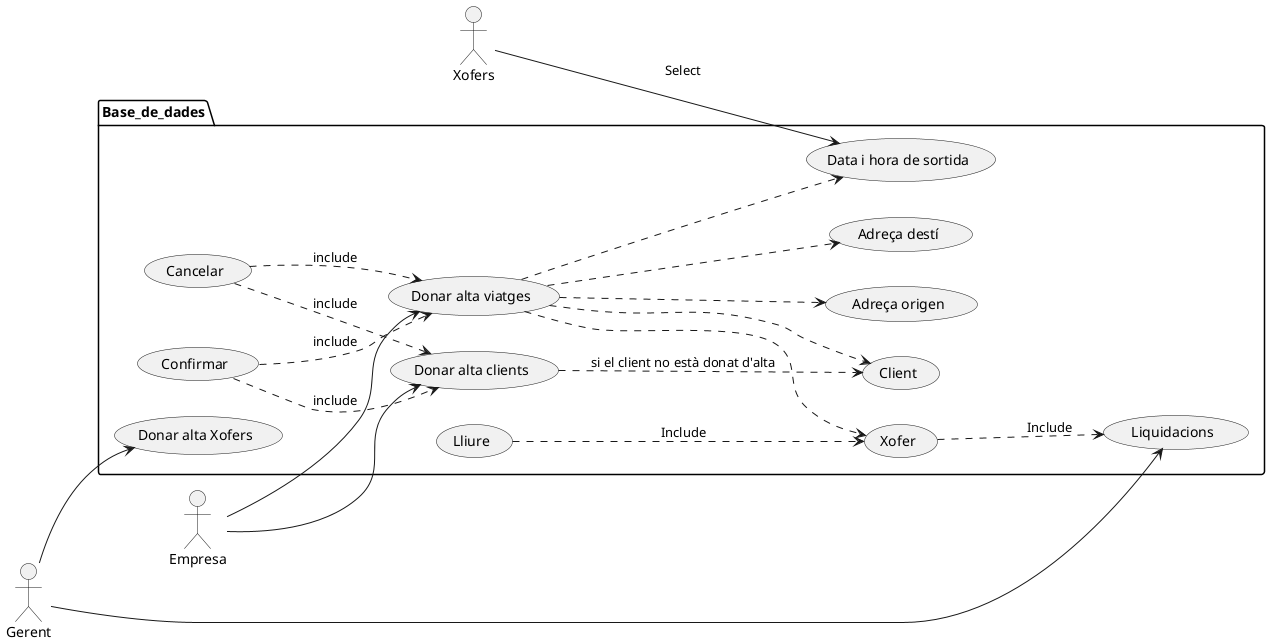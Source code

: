 @startuml

left to right direction

:Empresa:
:Xofers:
:Gerent:

package Base_de_dades{
    (Donar alta clients) as Alta
    (Donar alta viatges) as Viatges
    (Client) as Client
    (Xofer) as Xofer
    (Adreça origen) as Origen
    (Adreça destí) as Desti
    (Data i hora de sortida) as Horari
    (Lliure) as Lliure
    (Cancelar)
    (Confirmar)
    (Donar alta Xofers) as Cotxe
    (Liquidacions) as diners
}   

Empresa-->Alta
Empresa-->Viatges
(Viatges)..>Client
(Viatges)..>Xofer
(Viatges)..>Origen
(Viatges)..>Desti
(Viatges)..>Horari
(Lliure)..>(Xofer):  Include
(Alta)..>(Client):  si el client no està donat d'alta
Xofers-->Horari: Select
Gerent--> Cotxe
Gerent-->diners
(Xofer)..>diners: Include
(Cancelar)..>(Alta): include
(Confirmar)..>(Alta): include
(Cancelar)..>(Viatges): include
(Confirmar)..>(Viatges): include



@enduml